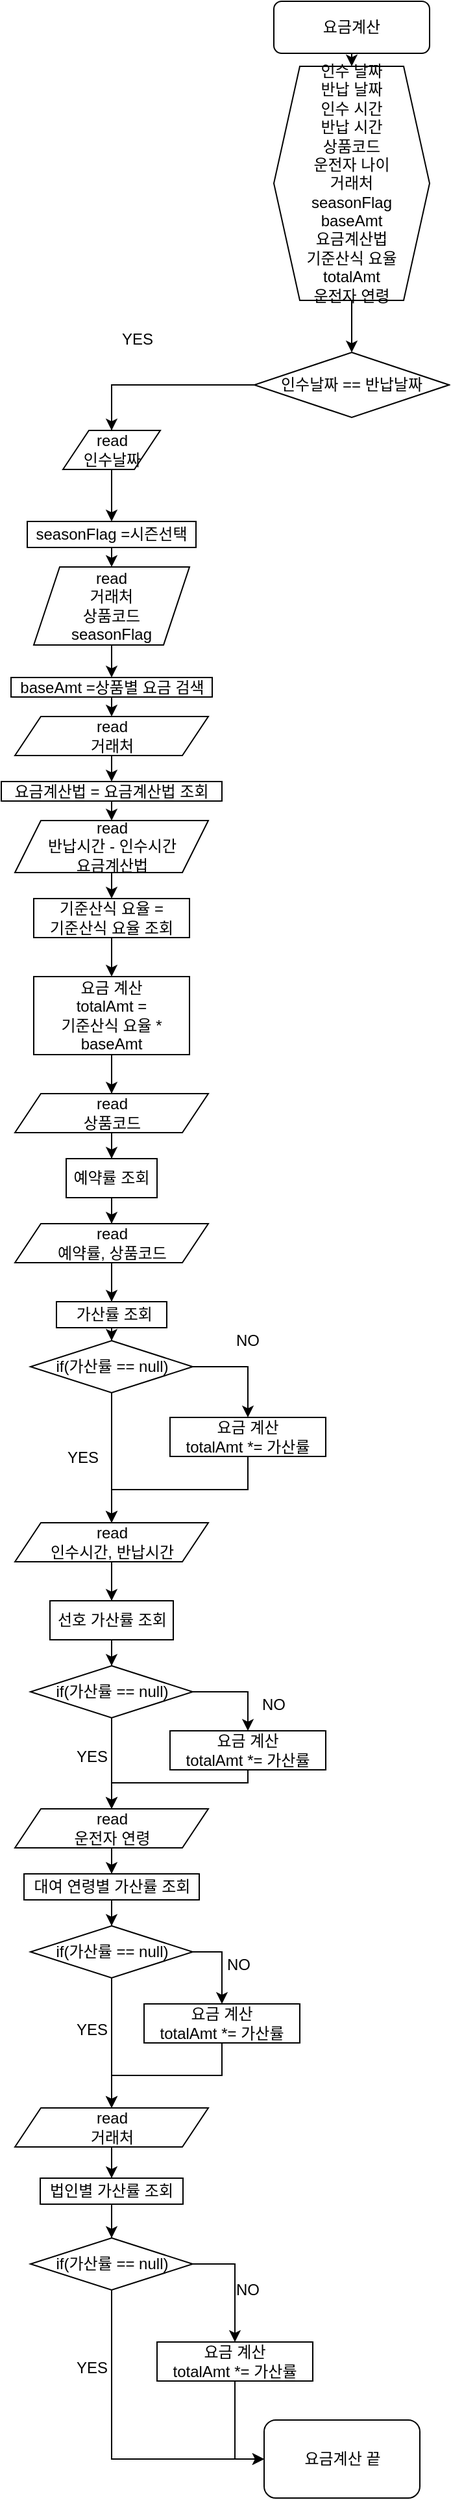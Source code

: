 <mxfile version="14.6.9" type="github">
  <diagram id="C5RBs43oDa-KdzZeNtuy" name="Page-1">
    <mxGraphModel dx="1422" dy="762" grid="1" gridSize="10" guides="1" tooltips="1" connect="1" arrows="1" fold="1" page="1" pageScale="1" pageWidth="827" pageHeight="1169" math="0" shadow="0">
      <root>
        <mxCell id="WIyWlLk6GJQsqaUBKTNV-0" />
        <mxCell id="WIyWlLk6GJQsqaUBKTNV-1" parent="WIyWlLk6GJQsqaUBKTNV-0" />
        <mxCell id="CEHg5lTLm4kWdgyplVmB-1" style="edgeStyle=orthogonalEdgeStyle;rounded=0;orthogonalLoop=1;jettySize=auto;html=1;exitX=0.5;exitY=1;exitDx=0;exitDy=0;entryX=0.5;entryY=0;entryDx=0;entryDy=0;" edge="1" parent="WIyWlLk6GJQsqaUBKTNV-1" source="WIyWlLk6GJQsqaUBKTNV-3" target="CEHg5lTLm4kWdgyplVmB-0">
          <mxGeometry relative="1" as="geometry" />
        </mxCell>
        <mxCell id="WIyWlLk6GJQsqaUBKTNV-3" value="요금계산" style="rounded=1;whiteSpace=wrap;html=1;fontSize=12;glass=0;strokeWidth=1;shadow=0;" parent="WIyWlLk6GJQsqaUBKTNV-1" vertex="1">
          <mxGeometry x="330" y="80" width="120" height="40" as="geometry" />
        </mxCell>
        <mxCell id="CEHg5lTLm4kWdgyplVmB-4" style="edgeStyle=orthogonalEdgeStyle;rounded=0;orthogonalLoop=1;jettySize=auto;html=1;exitX=0.5;exitY=1;exitDx=0;exitDy=0;entryX=0.5;entryY=0;entryDx=0;entryDy=0;" edge="1" parent="WIyWlLk6GJQsqaUBKTNV-1" source="CEHg5lTLm4kWdgyplVmB-0" target="CEHg5lTLm4kWdgyplVmB-3">
          <mxGeometry relative="1" as="geometry" />
        </mxCell>
        <mxCell id="CEHg5lTLm4kWdgyplVmB-0" value="인수 날짜&lt;br&gt;반납 날짜&lt;br&gt;인수 시간&lt;br&gt;반납 시간&lt;br&gt;상품코드&lt;br&gt;운전자 나이&lt;br&gt;거래처&lt;br&gt;seasonFlag&lt;br&gt;baseAmt&lt;br&gt;요금계산법&lt;br&gt;기준산식 요율&lt;br&gt;totalAmt&lt;br&gt;운전자 연령" style="shape=hexagon;perimeter=hexagonPerimeter2;whiteSpace=wrap;html=1;fixedSize=1;" vertex="1" parent="WIyWlLk6GJQsqaUBKTNV-1">
          <mxGeometry x="330" y="130" width="120" height="180" as="geometry" />
        </mxCell>
        <mxCell id="CEHg5lTLm4kWdgyplVmB-15" style="edgeStyle=orthogonalEdgeStyle;rounded=0;orthogonalLoop=1;jettySize=auto;html=1;exitX=0;exitY=0.5;exitDx=0;exitDy=0;entryX=0.5;entryY=0;entryDx=0;entryDy=0;" edge="1" parent="WIyWlLk6GJQsqaUBKTNV-1" source="CEHg5lTLm4kWdgyplVmB-3" target="CEHg5lTLm4kWdgyplVmB-12">
          <mxGeometry relative="1" as="geometry">
            <mxPoint x="210" y="420" as="targetPoint" />
            <Array as="points">
              <mxPoint x="205" y="375" />
              <mxPoint x="205" y="430" />
            </Array>
          </mxGeometry>
        </mxCell>
        <mxCell id="CEHg5lTLm4kWdgyplVmB-105" style="edgeStyle=orthogonalEdgeStyle;rounded=0;orthogonalLoop=1;jettySize=auto;html=1;exitX=0;exitY=0.5;exitDx=0;exitDy=0;entryX=0.5;entryY=0;entryDx=0;entryDy=0;" edge="1" parent="WIyWlLk6GJQsqaUBKTNV-1" source="CEHg5lTLm4kWdgyplVmB-3" target="CEHg5lTLm4kWdgyplVmB-12">
          <mxGeometry relative="1" as="geometry" />
        </mxCell>
        <mxCell id="CEHg5lTLm4kWdgyplVmB-3" value="인수날짜 == 반납날짜" style="rhombus;whiteSpace=wrap;html=1;" vertex="1" parent="WIyWlLk6GJQsqaUBKTNV-1">
          <mxGeometry x="315" y="350" width="150" height="50" as="geometry" />
        </mxCell>
        <mxCell id="CEHg5lTLm4kWdgyplVmB-11" style="edgeStyle=orthogonalEdgeStyle;rounded=0;orthogonalLoop=1;jettySize=auto;html=1;exitX=0.5;exitY=1;exitDx=0;exitDy=0;entryX=0.5;entryY=0;entryDx=0;entryDy=0;" edge="1" parent="WIyWlLk6GJQsqaUBKTNV-1" source="CEHg5lTLm4kWdgyplVmB-7" target="CEHg5lTLm4kWdgyplVmB-8">
          <mxGeometry relative="1" as="geometry" />
        </mxCell>
        <mxCell id="CEHg5lTLm4kWdgyplVmB-7" value="read&lt;br&gt;거래처&lt;br&gt;상품코드&lt;br&gt;seasonFlag" style="shape=parallelogram;perimeter=parallelogramPerimeter;whiteSpace=wrap;html=1;fixedSize=1;" vertex="1" parent="WIyWlLk6GJQsqaUBKTNV-1">
          <mxGeometry x="145" y="515" width="120" height="60" as="geometry" />
        </mxCell>
        <mxCell id="CEHg5lTLm4kWdgyplVmB-23" style="edgeStyle=orthogonalEdgeStyle;rounded=0;orthogonalLoop=1;jettySize=auto;html=1;exitX=0.5;exitY=1;exitDx=0;exitDy=0;entryX=0.5;entryY=0;entryDx=0;entryDy=0;" edge="1" parent="WIyWlLk6GJQsqaUBKTNV-1" source="CEHg5lTLm4kWdgyplVmB-8" target="CEHg5lTLm4kWdgyplVmB-21">
          <mxGeometry relative="1" as="geometry" />
        </mxCell>
        <mxCell id="CEHg5lTLm4kWdgyplVmB-8" value="baseAmt =상품별 요금 검색&lt;br&gt;" style="rounded=0;whiteSpace=wrap;html=1;" vertex="1" parent="WIyWlLk6GJQsqaUBKTNV-1">
          <mxGeometry x="127.5" y="600" width="155" height="15" as="geometry" />
        </mxCell>
        <mxCell id="CEHg5lTLm4kWdgyplVmB-16" style="edgeStyle=orthogonalEdgeStyle;rounded=0;orthogonalLoop=1;jettySize=auto;html=1;exitX=0.5;exitY=1;exitDx=0;exitDy=0;entryX=0.5;entryY=0;entryDx=0;entryDy=0;" edge="1" parent="WIyWlLk6GJQsqaUBKTNV-1" source="CEHg5lTLm4kWdgyplVmB-12" target="CEHg5lTLm4kWdgyplVmB-13">
          <mxGeometry relative="1" as="geometry" />
        </mxCell>
        <mxCell id="CEHg5lTLm4kWdgyplVmB-12" value="read&lt;br&gt;인수날짜" style="shape=parallelogram;perimeter=parallelogramPerimeter;whiteSpace=wrap;html=1;fixedSize=1;" vertex="1" parent="WIyWlLk6GJQsqaUBKTNV-1">
          <mxGeometry x="167.5" y="410" width="75" height="30" as="geometry" />
        </mxCell>
        <mxCell id="CEHg5lTLm4kWdgyplVmB-17" style="edgeStyle=orthogonalEdgeStyle;rounded=0;orthogonalLoop=1;jettySize=auto;html=1;exitX=0.5;exitY=1;exitDx=0;exitDy=0;entryX=0.5;entryY=0;entryDx=0;entryDy=0;" edge="1" parent="WIyWlLk6GJQsqaUBKTNV-1" source="CEHg5lTLm4kWdgyplVmB-13" target="CEHg5lTLm4kWdgyplVmB-7">
          <mxGeometry relative="1" as="geometry" />
        </mxCell>
        <mxCell id="CEHg5lTLm4kWdgyplVmB-13" value="seasonFlag =시즌선택" style="rounded=0;whiteSpace=wrap;html=1;" vertex="1" parent="WIyWlLk6GJQsqaUBKTNV-1">
          <mxGeometry x="140" y="480" width="130" height="20" as="geometry" />
        </mxCell>
        <mxCell id="CEHg5lTLm4kWdgyplVmB-18" value="YES" style="text;html=1;strokeColor=none;fillColor=none;align=center;verticalAlign=middle;whiteSpace=wrap;rounded=0;" vertex="1" parent="WIyWlLk6GJQsqaUBKTNV-1">
          <mxGeometry x="205" y="330" width="40" height="20" as="geometry" />
        </mxCell>
        <mxCell id="CEHg5lTLm4kWdgyplVmB-28" style="edgeStyle=orthogonalEdgeStyle;rounded=0;orthogonalLoop=1;jettySize=auto;html=1;exitX=0.5;exitY=1;exitDx=0;exitDy=0;entryX=0.5;entryY=0;entryDx=0;entryDy=0;" edge="1" parent="WIyWlLk6GJQsqaUBKTNV-1" source="CEHg5lTLm4kWdgyplVmB-20" target="CEHg5lTLm4kWdgyplVmB-27">
          <mxGeometry relative="1" as="geometry" />
        </mxCell>
        <mxCell id="CEHg5lTLm4kWdgyplVmB-20" value="read&lt;br&gt;반납시간 - 인수시간&lt;br&gt;요금계산법" style="shape=parallelogram;perimeter=parallelogramPerimeter;whiteSpace=wrap;html=1;fixedSize=1;" vertex="1" parent="WIyWlLk6GJQsqaUBKTNV-1">
          <mxGeometry x="130.5" y="710" width="149" height="40" as="geometry" />
        </mxCell>
        <mxCell id="CEHg5lTLm4kWdgyplVmB-25" style="edgeStyle=orthogonalEdgeStyle;rounded=0;orthogonalLoop=1;jettySize=auto;html=1;exitX=0.5;exitY=1;exitDx=0;exitDy=0;entryX=0.5;entryY=0;entryDx=0;entryDy=0;" edge="1" parent="WIyWlLk6GJQsqaUBKTNV-1" source="CEHg5lTLm4kWdgyplVmB-21" target="CEHg5lTLm4kWdgyplVmB-22">
          <mxGeometry relative="1" as="geometry" />
        </mxCell>
        <mxCell id="CEHg5lTLm4kWdgyplVmB-21" value="read&lt;br&gt;거래처" style="shape=parallelogram;perimeter=parallelogramPerimeter;whiteSpace=wrap;html=1;fixedSize=1;" vertex="1" parent="WIyWlLk6GJQsqaUBKTNV-1">
          <mxGeometry x="130.5" y="630" width="149" height="30" as="geometry" />
        </mxCell>
        <mxCell id="CEHg5lTLm4kWdgyplVmB-26" style="edgeStyle=orthogonalEdgeStyle;rounded=0;orthogonalLoop=1;jettySize=auto;html=1;exitX=0.5;exitY=1;exitDx=0;exitDy=0;entryX=0.5;entryY=0;entryDx=0;entryDy=0;" edge="1" parent="WIyWlLk6GJQsqaUBKTNV-1" source="CEHg5lTLm4kWdgyplVmB-22" target="CEHg5lTLm4kWdgyplVmB-20">
          <mxGeometry relative="1" as="geometry" />
        </mxCell>
        <mxCell id="CEHg5lTLm4kWdgyplVmB-22" value="요금계산법 = 요금계산법 조회" style="rounded=0;whiteSpace=wrap;html=1;" vertex="1" parent="WIyWlLk6GJQsqaUBKTNV-1">
          <mxGeometry x="120" y="680" width="170" height="15" as="geometry" />
        </mxCell>
        <mxCell id="CEHg5lTLm4kWdgyplVmB-30" style="edgeStyle=orthogonalEdgeStyle;rounded=0;orthogonalLoop=1;jettySize=auto;html=1;exitX=0.5;exitY=1;exitDx=0;exitDy=0;entryX=0.5;entryY=0;entryDx=0;entryDy=0;" edge="1" parent="WIyWlLk6GJQsqaUBKTNV-1" source="CEHg5lTLm4kWdgyplVmB-27" target="CEHg5lTLm4kWdgyplVmB-29">
          <mxGeometry relative="1" as="geometry" />
        </mxCell>
        <mxCell id="CEHg5lTLm4kWdgyplVmB-27" value="기준산식 요율 = &lt;br&gt;기준산식 요율 조회" style="rounded=0;whiteSpace=wrap;html=1;" vertex="1" parent="WIyWlLk6GJQsqaUBKTNV-1">
          <mxGeometry x="145" y="770" width="120" height="30" as="geometry" />
        </mxCell>
        <mxCell id="CEHg5lTLm4kWdgyplVmB-32" style="edgeStyle=orthogonalEdgeStyle;rounded=0;orthogonalLoop=1;jettySize=auto;html=1;exitX=0.5;exitY=1;exitDx=0;exitDy=0;entryX=0;entryY=0.5;entryDx=0;entryDy=0;" edge="1" parent="WIyWlLk6GJQsqaUBKTNV-1" source="CEHg5lTLm4kWdgyplVmB-29" target="CEHg5lTLm4kWdgyplVmB-31">
          <mxGeometry relative="1" as="geometry" />
        </mxCell>
        <mxCell id="CEHg5lTLm4kWdgyplVmB-45" style="edgeStyle=orthogonalEdgeStyle;rounded=0;orthogonalLoop=1;jettySize=auto;html=1;exitX=0.5;exitY=1;exitDx=0;exitDy=0;entryX=0.5;entryY=0;entryDx=0;entryDy=0;" edge="1" parent="WIyWlLk6GJQsqaUBKTNV-1" source="CEHg5lTLm4kWdgyplVmB-29" target="CEHg5lTLm4kWdgyplVmB-35">
          <mxGeometry relative="1" as="geometry" />
        </mxCell>
        <mxCell id="CEHg5lTLm4kWdgyplVmB-29" value="요금 계산&lt;br&gt;totalAmt =&lt;br&gt;기준산식 요율 * baseAmt" style="rounded=0;whiteSpace=wrap;html=1;" vertex="1" parent="WIyWlLk6GJQsqaUBKTNV-1">
          <mxGeometry x="145" y="830" width="120" height="60" as="geometry" />
        </mxCell>
        <mxCell id="CEHg5lTLm4kWdgyplVmB-31" value="요금계산 끝" style="rounded=1;whiteSpace=wrap;html=1;" vertex="1" parent="WIyWlLk6GJQsqaUBKTNV-1">
          <mxGeometry x="322.5" y="1940" width="120" height="60" as="geometry" />
        </mxCell>
        <mxCell id="CEHg5lTLm4kWdgyplVmB-46" style="edgeStyle=orthogonalEdgeStyle;rounded=0;orthogonalLoop=1;jettySize=auto;html=1;exitX=0.5;exitY=1;exitDx=0;exitDy=0;entryX=0.5;entryY=0;entryDx=0;entryDy=0;" edge="1" parent="WIyWlLk6GJQsqaUBKTNV-1" source="CEHg5lTLm4kWdgyplVmB-35" target="CEHg5lTLm4kWdgyplVmB-36">
          <mxGeometry relative="1" as="geometry" />
        </mxCell>
        <mxCell id="CEHg5lTLm4kWdgyplVmB-35" value="read&lt;br&gt;상품코드" style="shape=parallelogram;perimeter=parallelogramPerimeter;whiteSpace=wrap;html=1;fixedSize=1;" vertex="1" parent="WIyWlLk6GJQsqaUBKTNV-1">
          <mxGeometry x="130.5" y="920" width="149" height="30" as="geometry" />
        </mxCell>
        <mxCell id="CEHg5lTLm4kWdgyplVmB-47" style="edgeStyle=orthogonalEdgeStyle;rounded=0;orthogonalLoop=1;jettySize=auto;html=1;exitX=0.5;exitY=1;exitDx=0;exitDy=0;entryX=0.5;entryY=0;entryDx=0;entryDy=0;" edge="1" parent="WIyWlLk6GJQsqaUBKTNV-1" source="CEHg5lTLm4kWdgyplVmB-36" target="CEHg5lTLm4kWdgyplVmB-42">
          <mxGeometry relative="1" as="geometry" />
        </mxCell>
        <mxCell id="CEHg5lTLm4kWdgyplVmB-36" value="예약률 조회" style="rounded=0;whiteSpace=wrap;html=1;" vertex="1" parent="WIyWlLk6GJQsqaUBKTNV-1">
          <mxGeometry x="170" y="970" width="70" height="30" as="geometry" />
        </mxCell>
        <mxCell id="CEHg5lTLm4kWdgyplVmB-59" style="edgeStyle=orthogonalEdgeStyle;rounded=0;orthogonalLoop=1;jettySize=auto;html=1;exitX=0.5;exitY=1;exitDx=0;exitDy=0;entryX=0.5;entryY=0;entryDx=0;entryDy=0;" edge="1" parent="WIyWlLk6GJQsqaUBKTNV-1" source="CEHg5lTLm4kWdgyplVmB-37" target="CEHg5lTLm4kWdgyplVmB-58">
          <mxGeometry relative="1" as="geometry" />
        </mxCell>
        <mxCell id="CEHg5lTLm4kWdgyplVmB-37" value="&amp;nbsp;가산률 조회" style="rounded=0;whiteSpace=wrap;html=1;" vertex="1" parent="WIyWlLk6GJQsqaUBKTNV-1">
          <mxGeometry x="162.5" y="1080" width="85" height="20" as="geometry" />
        </mxCell>
        <mxCell id="CEHg5lTLm4kWdgyplVmB-55" style="edgeStyle=orthogonalEdgeStyle;rounded=0;orthogonalLoop=1;jettySize=auto;html=1;exitX=0.5;exitY=1;exitDx=0;exitDy=0;entryX=0.5;entryY=0;entryDx=0;entryDy=0;" edge="1" parent="WIyWlLk6GJQsqaUBKTNV-1" source="CEHg5lTLm4kWdgyplVmB-39" target="CEHg5lTLm4kWdgyplVmB-40">
          <mxGeometry relative="1" as="geometry" />
        </mxCell>
        <mxCell id="CEHg5lTLm4kWdgyplVmB-39" value="read&lt;br&gt;인수시간, 반납시간" style="shape=parallelogram;perimeter=parallelogramPerimeter;whiteSpace=wrap;html=1;fixedSize=1;" vertex="1" parent="WIyWlLk6GJQsqaUBKTNV-1">
          <mxGeometry x="130.5" y="1250" width="149" height="30" as="geometry" />
        </mxCell>
        <mxCell id="CEHg5lTLm4kWdgyplVmB-70" style="edgeStyle=orthogonalEdgeStyle;rounded=0;orthogonalLoop=1;jettySize=auto;html=1;exitX=0.5;exitY=1;exitDx=0;exitDy=0;entryX=0.5;entryY=0;entryDx=0;entryDy=0;" edge="1" parent="WIyWlLk6GJQsqaUBKTNV-1" source="CEHg5lTLm4kWdgyplVmB-40" target="CEHg5lTLm4kWdgyplVmB-69">
          <mxGeometry relative="1" as="geometry" />
        </mxCell>
        <mxCell id="CEHg5lTLm4kWdgyplVmB-40" value="선호 가산률 조회" style="rounded=0;whiteSpace=wrap;html=1;" vertex="1" parent="WIyWlLk6GJQsqaUBKTNV-1">
          <mxGeometry x="157.5" y="1310" width="95" height="30" as="geometry" />
        </mxCell>
        <mxCell id="CEHg5lTLm4kWdgyplVmB-78" style="edgeStyle=orthogonalEdgeStyle;rounded=0;orthogonalLoop=1;jettySize=auto;html=1;exitX=0.5;exitY=1;exitDx=0;exitDy=0;entryX=0.5;entryY=0;entryDx=0;entryDy=0;" edge="1" parent="WIyWlLk6GJQsqaUBKTNV-1" source="CEHg5lTLm4kWdgyplVmB-41" target="CEHg5lTLm4kWdgyplVmB-39">
          <mxGeometry relative="1" as="geometry" />
        </mxCell>
        <mxCell id="CEHg5lTLm4kWdgyplVmB-41" value="요금 계산&lt;br&gt;totalAmt *= 가산률" style="rounded=0;whiteSpace=wrap;html=1;" vertex="1" parent="WIyWlLk6GJQsqaUBKTNV-1">
          <mxGeometry x="250" y="1169" width="120" height="30" as="geometry" />
        </mxCell>
        <mxCell id="CEHg5lTLm4kWdgyplVmB-51" style="edgeStyle=orthogonalEdgeStyle;rounded=0;orthogonalLoop=1;jettySize=auto;html=1;exitX=0.5;exitY=1;exitDx=0;exitDy=0;entryX=0.5;entryY=0;entryDx=0;entryDy=0;" edge="1" parent="WIyWlLk6GJQsqaUBKTNV-1" source="CEHg5lTLm4kWdgyplVmB-42" target="CEHg5lTLm4kWdgyplVmB-37">
          <mxGeometry relative="1" as="geometry" />
        </mxCell>
        <mxCell id="CEHg5lTLm4kWdgyplVmB-42" value="read&lt;br&gt;예약률, 상품코드" style="shape=parallelogram;perimeter=parallelogramPerimeter;whiteSpace=wrap;html=1;fixedSize=1;" vertex="1" parent="WIyWlLk6GJQsqaUBKTNV-1">
          <mxGeometry x="130.5" y="1020" width="149" height="30" as="geometry" />
        </mxCell>
        <mxCell id="CEHg5lTLm4kWdgyplVmB-77" style="edgeStyle=orthogonalEdgeStyle;rounded=0;orthogonalLoop=1;jettySize=auto;html=1;exitX=0.5;exitY=1;exitDx=0;exitDy=0;entryX=0.5;entryY=0;entryDx=0;entryDy=0;" edge="1" parent="WIyWlLk6GJQsqaUBKTNV-1" source="CEHg5lTLm4kWdgyplVmB-56" target="CEHg5lTLm4kWdgyplVmB-72">
          <mxGeometry relative="1" as="geometry">
            <Array as="points">
              <mxPoint x="310" y="1450" />
              <mxPoint x="205" y="1450" />
            </Array>
          </mxGeometry>
        </mxCell>
        <mxCell id="CEHg5lTLm4kWdgyplVmB-56" value="요금 계산&lt;br&gt;totalAmt *= 가산률" style="rounded=0;whiteSpace=wrap;html=1;" vertex="1" parent="WIyWlLk6GJQsqaUBKTNV-1">
          <mxGeometry x="250" y="1410" width="120" height="30" as="geometry" />
        </mxCell>
        <mxCell id="CEHg5lTLm4kWdgyplVmB-60" style="edgeStyle=orthogonalEdgeStyle;rounded=0;orthogonalLoop=1;jettySize=auto;html=1;exitX=1;exitY=0.5;exitDx=0;exitDy=0;" edge="1" parent="WIyWlLk6GJQsqaUBKTNV-1" source="CEHg5lTLm4kWdgyplVmB-58" target="CEHg5lTLm4kWdgyplVmB-41">
          <mxGeometry relative="1" as="geometry" />
        </mxCell>
        <mxCell id="CEHg5lTLm4kWdgyplVmB-68" style="edgeStyle=orthogonalEdgeStyle;rounded=0;orthogonalLoop=1;jettySize=auto;html=1;exitX=0.5;exitY=1;exitDx=0;exitDy=0;entryX=0.5;entryY=0;entryDx=0;entryDy=0;" edge="1" parent="WIyWlLk6GJQsqaUBKTNV-1" source="CEHg5lTLm4kWdgyplVmB-58" target="CEHg5lTLm4kWdgyplVmB-39">
          <mxGeometry relative="1" as="geometry" />
        </mxCell>
        <mxCell id="CEHg5lTLm4kWdgyplVmB-58" value="if(가산률 == null)" style="rhombus;whiteSpace=wrap;html=1;" vertex="1" parent="WIyWlLk6GJQsqaUBKTNV-1">
          <mxGeometry x="142.5" y="1110" width="125" height="40" as="geometry" />
        </mxCell>
        <mxCell id="CEHg5lTLm4kWdgyplVmB-64" value="NO" style="text;html=1;strokeColor=none;fillColor=none;align=center;verticalAlign=middle;whiteSpace=wrap;rounded=0;" vertex="1" parent="WIyWlLk6GJQsqaUBKTNV-1">
          <mxGeometry x="290" y="1100" width="40" height="20" as="geometry" />
        </mxCell>
        <mxCell id="CEHg5lTLm4kWdgyplVmB-66" value="YES" style="text;html=1;strokeColor=none;fillColor=none;align=center;verticalAlign=middle;whiteSpace=wrap;rounded=0;" vertex="1" parent="WIyWlLk6GJQsqaUBKTNV-1">
          <mxGeometry x="162.5" y="1190" width="40" height="20" as="geometry" />
        </mxCell>
        <mxCell id="CEHg5lTLm4kWdgyplVmB-71" style="edgeStyle=orthogonalEdgeStyle;rounded=0;orthogonalLoop=1;jettySize=auto;html=1;exitX=1;exitY=0.5;exitDx=0;exitDy=0;entryX=0.5;entryY=0;entryDx=0;entryDy=0;" edge="1" parent="WIyWlLk6GJQsqaUBKTNV-1" source="CEHg5lTLm4kWdgyplVmB-69" target="CEHg5lTLm4kWdgyplVmB-56">
          <mxGeometry relative="1" as="geometry" />
        </mxCell>
        <mxCell id="CEHg5lTLm4kWdgyplVmB-73" style="edgeStyle=orthogonalEdgeStyle;rounded=0;orthogonalLoop=1;jettySize=auto;html=1;exitX=0.5;exitY=1;exitDx=0;exitDy=0;entryX=0.5;entryY=0;entryDx=0;entryDy=0;" edge="1" parent="WIyWlLk6GJQsqaUBKTNV-1" source="CEHg5lTLm4kWdgyplVmB-69" target="CEHg5lTLm4kWdgyplVmB-72">
          <mxGeometry relative="1" as="geometry" />
        </mxCell>
        <mxCell id="CEHg5lTLm4kWdgyplVmB-69" value="if(가산률 == null)" style="rhombus;whiteSpace=wrap;html=1;" vertex="1" parent="WIyWlLk6GJQsqaUBKTNV-1">
          <mxGeometry x="142.5" y="1360" width="125" height="40" as="geometry" />
        </mxCell>
        <mxCell id="CEHg5lTLm4kWdgyplVmB-82" style="edgeStyle=orthogonalEdgeStyle;rounded=0;orthogonalLoop=1;jettySize=auto;html=1;exitX=0.5;exitY=1;exitDx=0;exitDy=0;entryX=0.5;entryY=0;entryDx=0;entryDy=0;" edge="1" parent="WIyWlLk6GJQsqaUBKTNV-1" source="CEHg5lTLm4kWdgyplVmB-72" target="CEHg5lTLm4kWdgyplVmB-79">
          <mxGeometry relative="1" as="geometry" />
        </mxCell>
        <mxCell id="CEHg5lTLm4kWdgyplVmB-72" value="read&lt;br&gt;운전자 연령" style="shape=parallelogram;perimeter=parallelogramPerimeter;whiteSpace=wrap;html=1;fixedSize=1;" vertex="1" parent="WIyWlLk6GJQsqaUBKTNV-1">
          <mxGeometry x="130.5" y="1470" width="149" height="30" as="geometry" />
        </mxCell>
        <mxCell id="CEHg5lTLm4kWdgyplVmB-84" style="edgeStyle=orthogonalEdgeStyle;rounded=0;orthogonalLoop=1;jettySize=auto;html=1;exitX=0.5;exitY=1;exitDx=0;exitDy=0;entryX=0.5;entryY=0;entryDx=0;entryDy=0;" edge="1" parent="WIyWlLk6GJQsqaUBKTNV-1" source="CEHg5lTLm4kWdgyplVmB-79" target="CEHg5lTLm4kWdgyplVmB-83">
          <mxGeometry relative="1" as="geometry" />
        </mxCell>
        <mxCell id="CEHg5lTLm4kWdgyplVmB-79" value="대여 연령별 가산률 조회" style="rounded=0;whiteSpace=wrap;html=1;" vertex="1" parent="WIyWlLk6GJQsqaUBKTNV-1">
          <mxGeometry x="137.5" y="1520" width="135" height="20" as="geometry" />
        </mxCell>
        <mxCell id="CEHg5lTLm4kWdgyplVmB-86" style="edgeStyle=orthogonalEdgeStyle;rounded=0;orthogonalLoop=1;jettySize=auto;html=1;exitX=1;exitY=0.5;exitDx=0;exitDy=0;entryX=0.5;entryY=0;entryDx=0;entryDy=0;" edge="1" parent="WIyWlLk6GJQsqaUBKTNV-1" source="CEHg5lTLm4kWdgyplVmB-83" target="CEHg5lTLm4kWdgyplVmB-85">
          <mxGeometry relative="1" as="geometry" />
        </mxCell>
        <mxCell id="CEHg5lTLm4kWdgyplVmB-94" style="edgeStyle=orthogonalEdgeStyle;rounded=0;orthogonalLoop=1;jettySize=auto;html=1;exitX=0.5;exitY=1;exitDx=0;exitDy=0;" edge="1" parent="WIyWlLk6GJQsqaUBKTNV-1" source="CEHg5lTLm4kWdgyplVmB-83" target="CEHg5lTLm4kWdgyplVmB-93">
          <mxGeometry relative="1" as="geometry" />
        </mxCell>
        <mxCell id="CEHg5lTLm4kWdgyplVmB-83" value="if(가산률 == null)" style="rhombus;whiteSpace=wrap;html=1;" vertex="1" parent="WIyWlLk6GJQsqaUBKTNV-1">
          <mxGeometry x="142.5" y="1560" width="125" height="40" as="geometry" />
        </mxCell>
        <mxCell id="CEHg5lTLm4kWdgyplVmB-95" style="edgeStyle=orthogonalEdgeStyle;rounded=0;orthogonalLoop=1;jettySize=auto;html=1;exitX=0.5;exitY=1;exitDx=0;exitDy=0;" edge="1" parent="WIyWlLk6GJQsqaUBKTNV-1" source="CEHg5lTLm4kWdgyplVmB-85" target="CEHg5lTLm4kWdgyplVmB-93">
          <mxGeometry relative="1" as="geometry" />
        </mxCell>
        <mxCell id="CEHg5lTLm4kWdgyplVmB-85" value="요금 계산&lt;br&gt;totalAmt *= 가산률" style="rounded=0;whiteSpace=wrap;html=1;" vertex="1" parent="WIyWlLk6GJQsqaUBKTNV-1">
          <mxGeometry x="230" y="1620" width="120" height="30" as="geometry" />
        </mxCell>
        <mxCell id="CEHg5lTLm4kWdgyplVmB-88" value="NO" style="text;html=1;strokeColor=none;fillColor=none;align=center;verticalAlign=middle;whiteSpace=wrap;rounded=0;" vertex="1" parent="WIyWlLk6GJQsqaUBKTNV-1">
          <mxGeometry x="310" y="1380" width="40" height="20" as="geometry" />
        </mxCell>
        <mxCell id="CEHg5lTLm4kWdgyplVmB-89" value="YES" style="text;html=1;strokeColor=none;fillColor=none;align=center;verticalAlign=middle;whiteSpace=wrap;rounded=0;" vertex="1" parent="WIyWlLk6GJQsqaUBKTNV-1">
          <mxGeometry x="170" y="1420" width="40" height="20" as="geometry" />
        </mxCell>
        <mxCell id="CEHg5lTLm4kWdgyplVmB-90" value="NO" style="text;html=1;strokeColor=none;fillColor=none;align=center;verticalAlign=middle;whiteSpace=wrap;rounded=0;" vertex="1" parent="WIyWlLk6GJQsqaUBKTNV-1">
          <mxGeometry x="282.5" y="1580" width="40" height="20" as="geometry" />
        </mxCell>
        <mxCell id="CEHg5lTLm4kWdgyplVmB-91" value="YES" style="text;html=1;strokeColor=none;fillColor=none;align=center;verticalAlign=middle;whiteSpace=wrap;rounded=0;" vertex="1" parent="WIyWlLk6GJQsqaUBKTNV-1">
          <mxGeometry x="170" y="1630" width="40" height="20" as="geometry" />
        </mxCell>
        <mxCell id="CEHg5lTLm4kWdgyplVmB-97" style="edgeStyle=orthogonalEdgeStyle;rounded=0;orthogonalLoop=1;jettySize=auto;html=1;exitX=0.5;exitY=1;exitDx=0;exitDy=0;entryX=0.5;entryY=0;entryDx=0;entryDy=0;" edge="1" parent="WIyWlLk6GJQsqaUBKTNV-1" source="CEHg5lTLm4kWdgyplVmB-93" target="CEHg5lTLm4kWdgyplVmB-96">
          <mxGeometry relative="1" as="geometry" />
        </mxCell>
        <mxCell id="CEHg5lTLm4kWdgyplVmB-93" value="read&lt;br&gt;거래처" style="shape=parallelogram;perimeter=parallelogramPerimeter;whiteSpace=wrap;html=1;fixedSize=1;" vertex="1" parent="WIyWlLk6GJQsqaUBKTNV-1">
          <mxGeometry x="130.5" y="1700" width="149" height="30" as="geometry" />
        </mxCell>
        <mxCell id="CEHg5lTLm4kWdgyplVmB-99" style="edgeStyle=orthogonalEdgeStyle;rounded=0;orthogonalLoop=1;jettySize=auto;html=1;exitX=0.5;exitY=1;exitDx=0;exitDy=0;entryX=0.5;entryY=0;entryDx=0;entryDy=0;" edge="1" parent="WIyWlLk6GJQsqaUBKTNV-1" source="CEHg5lTLm4kWdgyplVmB-96" target="CEHg5lTLm4kWdgyplVmB-98">
          <mxGeometry relative="1" as="geometry" />
        </mxCell>
        <mxCell id="CEHg5lTLm4kWdgyplVmB-96" value="법인별 가산률 조회" style="rounded=0;whiteSpace=wrap;html=1;" vertex="1" parent="WIyWlLk6GJQsqaUBKTNV-1">
          <mxGeometry x="150" y="1754" width="110" height="20" as="geometry" />
        </mxCell>
        <mxCell id="CEHg5lTLm4kWdgyplVmB-101" style="edgeStyle=orthogonalEdgeStyle;rounded=0;orthogonalLoop=1;jettySize=auto;html=1;exitX=1;exitY=0.5;exitDx=0;exitDy=0;entryX=0.5;entryY=0;entryDx=0;entryDy=0;" edge="1" parent="WIyWlLk6GJQsqaUBKTNV-1" source="CEHg5lTLm4kWdgyplVmB-98" target="CEHg5lTLm4kWdgyplVmB-100">
          <mxGeometry relative="1" as="geometry" />
        </mxCell>
        <mxCell id="CEHg5lTLm4kWdgyplVmB-98" value="if(가산률 == null)" style="rhombus;whiteSpace=wrap;html=1;" vertex="1" parent="WIyWlLk6GJQsqaUBKTNV-1">
          <mxGeometry x="142.5" y="1800" width="125" height="40" as="geometry" />
        </mxCell>
        <mxCell id="CEHg5lTLm4kWdgyplVmB-102" style="edgeStyle=orthogonalEdgeStyle;rounded=0;orthogonalLoop=1;jettySize=auto;html=1;exitX=0.5;exitY=1;exitDx=0;exitDy=0;entryX=0;entryY=0.5;entryDx=0;entryDy=0;" edge="1" parent="WIyWlLk6GJQsqaUBKTNV-1" source="CEHg5lTLm4kWdgyplVmB-100" target="CEHg5lTLm4kWdgyplVmB-31">
          <mxGeometry relative="1" as="geometry" />
        </mxCell>
        <mxCell id="CEHg5lTLm4kWdgyplVmB-100" value="요금 계산&lt;br&gt;totalAmt *= 가산률" style="rounded=0;whiteSpace=wrap;html=1;" vertex="1" parent="WIyWlLk6GJQsqaUBKTNV-1">
          <mxGeometry x="240" y="1880" width="120" height="30" as="geometry" />
        </mxCell>
        <mxCell id="CEHg5lTLm4kWdgyplVmB-103" value="NO" style="text;html=1;strokeColor=none;fillColor=none;align=center;verticalAlign=middle;whiteSpace=wrap;rounded=0;" vertex="1" parent="WIyWlLk6GJQsqaUBKTNV-1">
          <mxGeometry x="290" y="1830" width="40" height="20" as="geometry" />
        </mxCell>
        <mxCell id="CEHg5lTLm4kWdgyplVmB-104" value="YES" style="text;html=1;strokeColor=none;fillColor=none;align=center;verticalAlign=middle;whiteSpace=wrap;rounded=0;" vertex="1" parent="WIyWlLk6GJQsqaUBKTNV-1">
          <mxGeometry x="170" y="1890" width="40" height="20" as="geometry" />
        </mxCell>
      </root>
    </mxGraphModel>
  </diagram>
</mxfile>
